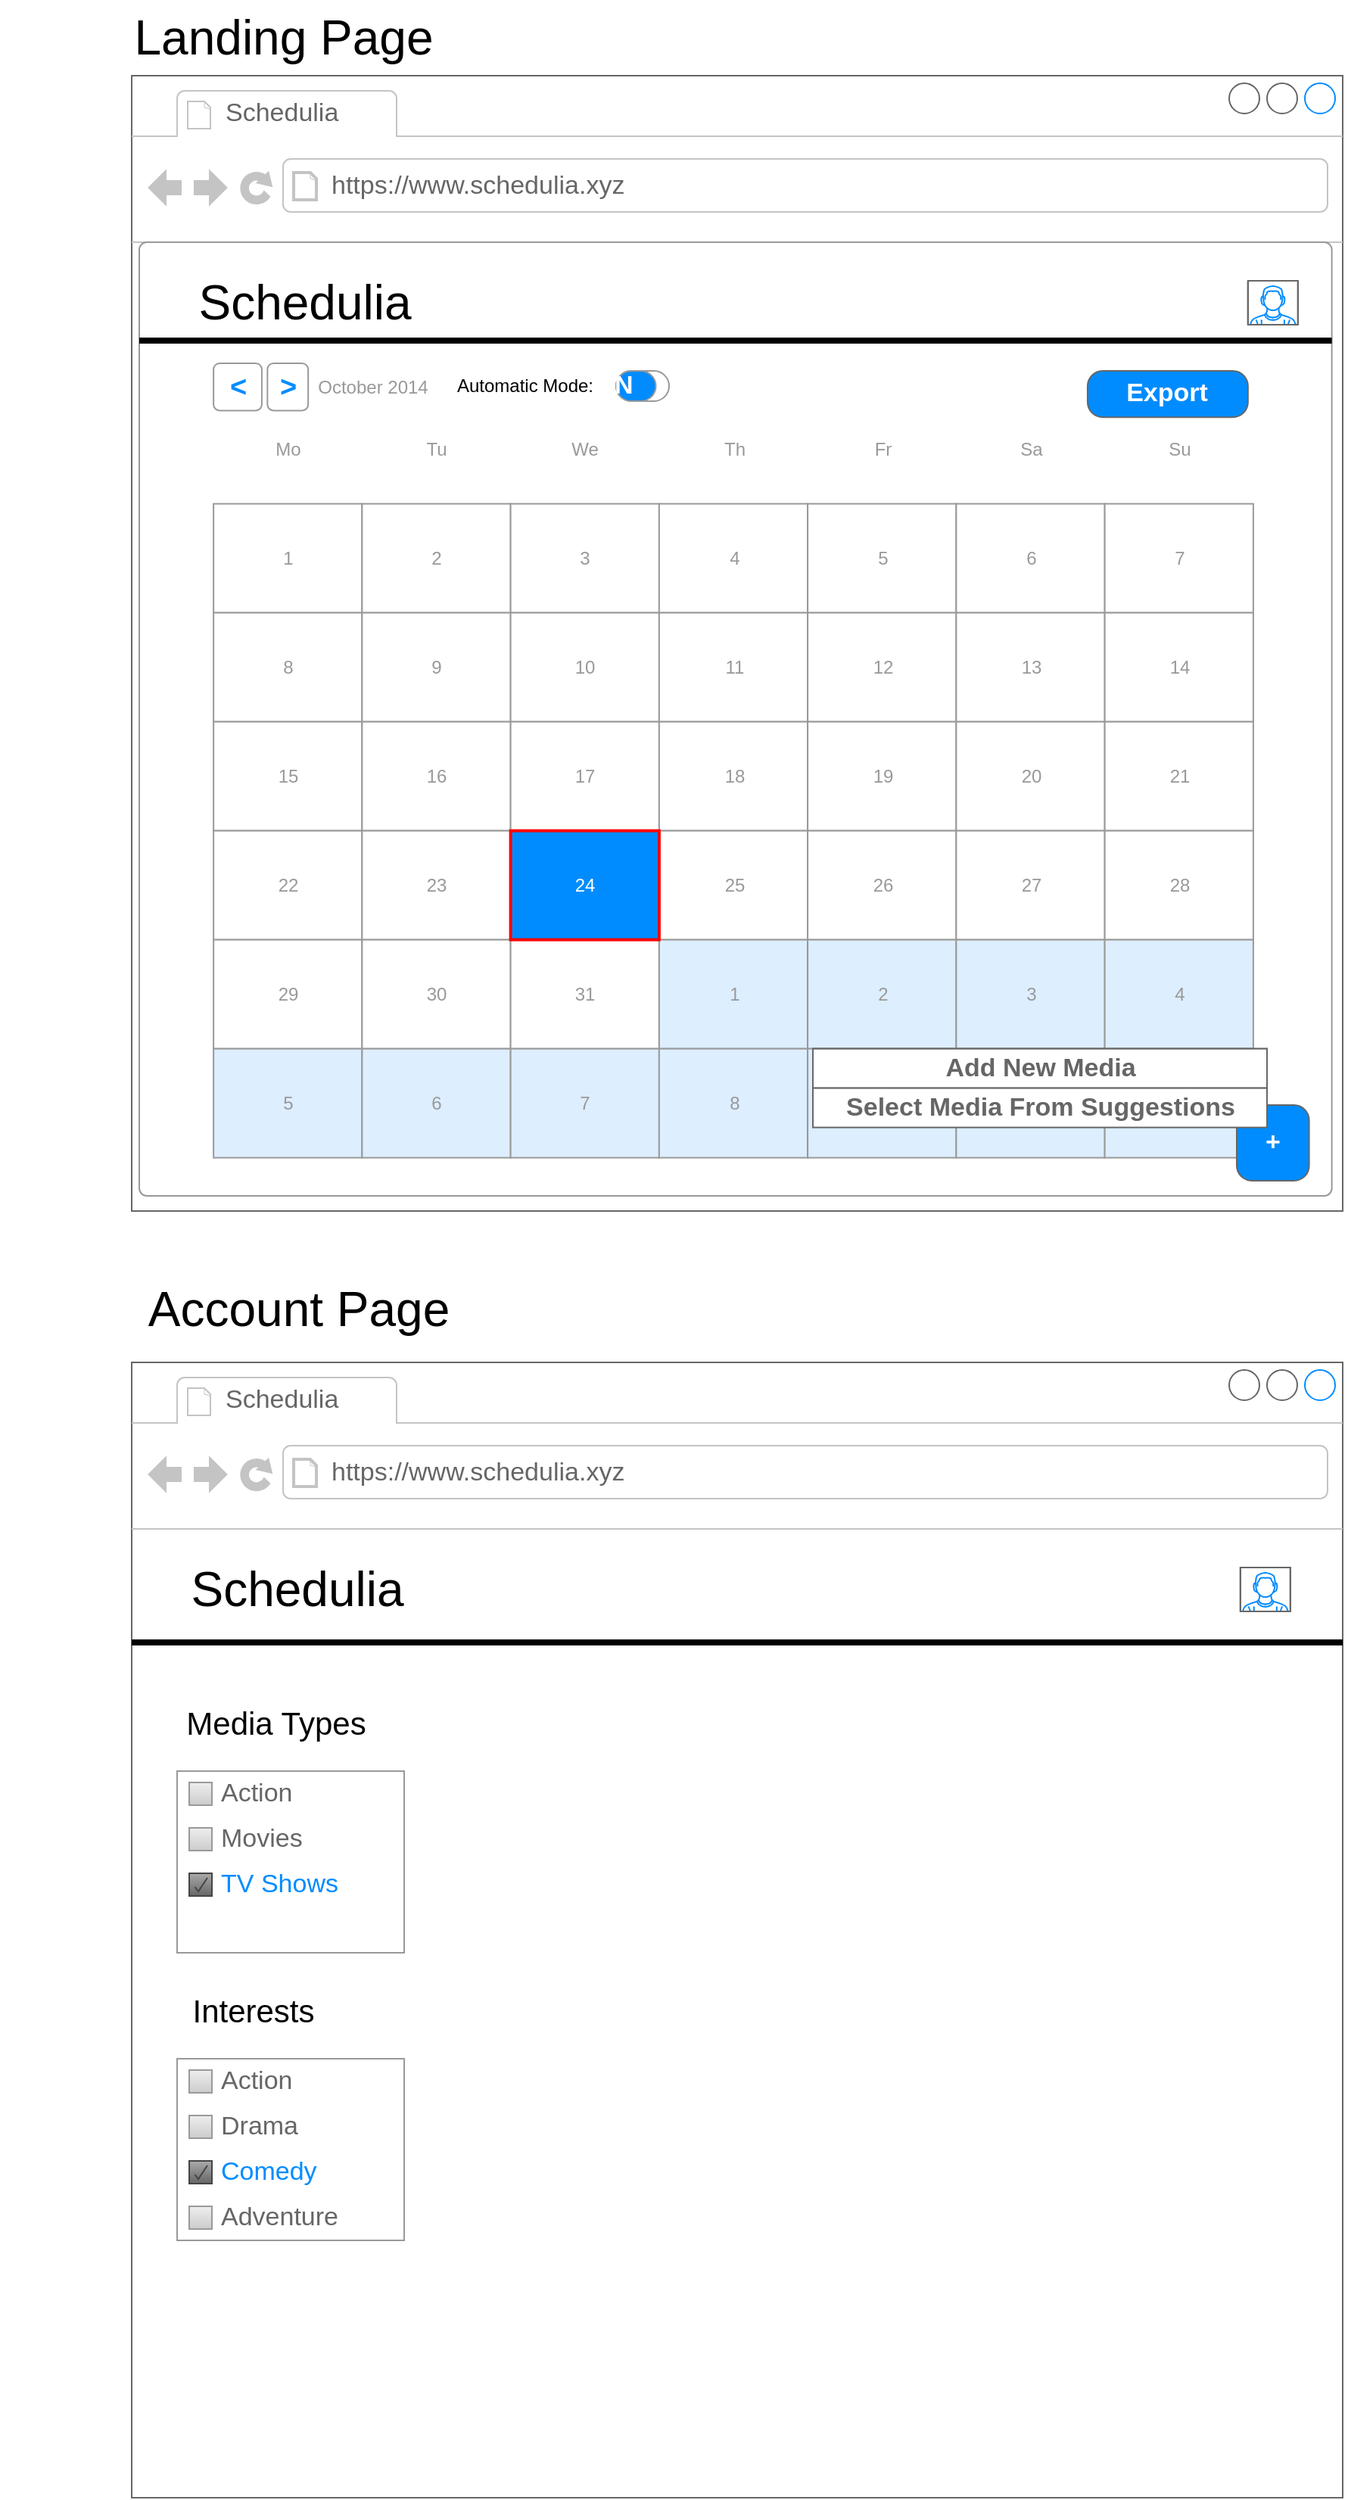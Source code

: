 <mxfile>
    <diagram id="PHjTdPl2fH39g4z5Hldb" name="Page-1">
        <mxGraphModel dx="3246" dy="897" grid="1" gridSize="10" guides="1" tooltips="1" connect="1" arrows="1" fold="1" page="1" pageScale="1" pageWidth="850" pageHeight="1100" math="0" shadow="0">
            <root>
                <mxCell id="0"/>
                <mxCell id="1" parent="0"/>
                <mxCell id="dAHod_WL6a9GCV79f9y0-3" value="" style="strokeWidth=1;shadow=0;dashed=0;align=center;html=1;shape=mxgraph.mockup.containers.browserWindow;rSize=0;strokeColor=#666666;strokeColor2=#008cff;strokeColor3=#c4c4c4;mainText=,;recursiveResize=0;" parent="1" vertex="1">
                    <mxGeometry x="-1600" y="60" width="800" height="750" as="geometry"/>
                </mxCell>
                <mxCell id="dAHod_WL6a9GCV79f9y0-70" value="" style="strokeWidth=1;shadow=0;dashed=0;align=center;html=1;shape=mxgraph.mockup.forms.rrect;rSize=5;strokeColor=#999999;fillColor=#ffffff;" parent="dAHod_WL6a9GCV79f9y0-3" vertex="1">
                    <mxGeometry x="5" y="110" width="787.81" height="630" as="geometry"/>
                </mxCell>
                <mxCell id="dAHod_WL6a9GCV79f9y0-71" value="October 2014" style="strokeWidth=1;shadow=0;dashed=0;align=center;html=1;shape=mxgraph.mockup.forms.anchor;fontColor=#999999;" parent="dAHod_WL6a9GCV79f9y0-70" vertex="1">
                    <mxGeometry x="-91.002" y="59.6" width="490.625" height="72" as="geometry"/>
                </mxCell>
                <mxCell id="dAHod_WL6a9GCV79f9y0-72" value="&lt;" style="strokeWidth=1;shadow=0;dashed=0;align=center;html=1;shape=mxgraph.mockup.forms.rrect;rSize=4;strokeColor=#999999;fontColor=#008cff;fontSize=19;fontStyle=1;" parent="dAHod_WL6a9GCV79f9y0-70" vertex="1">
                    <mxGeometry x="49.06" y="80" width="31.91" height="31.2" as="geometry"/>
                </mxCell>
                <mxCell id="dAHod_WL6a9GCV79f9y0-73" value="&gt;" style="strokeWidth=1;shadow=0;dashed=0;align=center;html=1;shape=mxgraph.mockup.forms.rrect;rSize=4;strokeColor=#999999;fontColor=#008cff;fontSize=19;fontStyle=1;" parent="dAHod_WL6a9GCV79f9y0-70" vertex="1">
                    <mxGeometry x="84.67" y="80" width="26.91" height="31.2" as="geometry"/>
                </mxCell>
                <mxCell id="dAHod_WL6a9GCV79f9y0-74" value="Mo" style="strokeWidth=1;shadow=0;dashed=0;align=center;html=1;shape=mxgraph.mockup.forms.anchor;fontColor=#999999;" parent="dAHod_WL6a9GCV79f9y0-70" vertex="1">
                    <mxGeometry x="49.062" y="100.8" width="98.125" height="72" as="geometry"/>
                </mxCell>
                <mxCell id="dAHod_WL6a9GCV79f9y0-75" value="Tu" style="strokeWidth=1;shadow=0;dashed=0;align=center;html=1;shape=mxgraph.mockup.forms.anchor;fontColor=#999999;" parent="dAHod_WL6a9GCV79f9y0-70" vertex="1">
                    <mxGeometry x="147.188" y="100.8" width="98.125" height="72" as="geometry"/>
                </mxCell>
                <mxCell id="dAHod_WL6a9GCV79f9y0-76" value="We" style="strokeWidth=1;shadow=0;dashed=0;align=center;html=1;shape=mxgraph.mockup.forms.anchor;fontColor=#999999;" parent="dAHod_WL6a9GCV79f9y0-70" vertex="1">
                    <mxGeometry x="245.312" y="100.8" width="98.125" height="72" as="geometry"/>
                </mxCell>
                <mxCell id="dAHod_WL6a9GCV79f9y0-77" value="Th" style="strokeWidth=1;shadow=0;dashed=0;align=center;html=1;shape=mxgraph.mockup.forms.anchor;fontColor=#999999;" parent="dAHod_WL6a9GCV79f9y0-70" vertex="1">
                    <mxGeometry x="343.438" y="100.8" width="98.125" height="72" as="geometry"/>
                </mxCell>
                <mxCell id="dAHod_WL6a9GCV79f9y0-78" value="Fr" style="strokeWidth=1;shadow=0;dashed=0;align=center;html=1;shape=mxgraph.mockup.forms.anchor;fontColor=#999999;" parent="dAHod_WL6a9GCV79f9y0-70" vertex="1">
                    <mxGeometry x="441.562" y="100.8" width="98.125" height="72" as="geometry"/>
                </mxCell>
                <mxCell id="dAHod_WL6a9GCV79f9y0-79" value="Sa" style="strokeWidth=1;shadow=0;dashed=0;align=center;html=1;shape=mxgraph.mockup.forms.anchor;fontColor=#999999;" parent="dAHod_WL6a9GCV79f9y0-70" vertex="1">
                    <mxGeometry x="539.688" y="100.8" width="98.125" height="72" as="geometry"/>
                </mxCell>
                <mxCell id="dAHod_WL6a9GCV79f9y0-80" value="Su" style="strokeWidth=1;shadow=0;dashed=0;align=center;html=1;shape=mxgraph.mockup.forms.anchor;fontColor=#999999;" parent="dAHod_WL6a9GCV79f9y0-70" vertex="1">
                    <mxGeometry x="637.812" y="100.8" width="98.125" height="72" as="geometry"/>
                </mxCell>
                <mxCell id="dAHod_WL6a9GCV79f9y0-81" value="1" style="strokeWidth=1;shadow=0;dashed=0;align=center;html=1;shape=mxgraph.mockup.forms.rrect;rSize=0;strokeColor=#999999;fontColor=#999999;" parent="dAHod_WL6a9GCV79f9y0-70" vertex="1">
                    <mxGeometry x="49.062" y="172.8" width="98.125" height="72" as="geometry"/>
                </mxCell>
                <mxCell id="dAHod_WL6a9GCV79f9y0-82" value="2" style="strokeWidth=1;shadow=0;dashed=0;align=center;html=1;shape=mxgraph.mockup.forms.rrect;rSize=0;strokeColor=#999999;fontColor=#999999;" parent="dAHod_WL6a9GCV79f9y0-70" vertex="1">
                    <mxGeometry x="147.188" y="172.8" width="98.125" height="72" as="geometry"/>
                </mxCell>
                <mxCell id="dAHod_WL6a9GCV79f9y0-83" value="3" style="strokeWidth=1;shadow=0;dashed=0;align=center;html=1;shape=mxgraph.mockup.forms.rrect;rSize=0;strokeColor=#999999;fontColor=#999999;" parent="dAHod_WL6a9GCV79f9y0-70" vertex="1">
                    <mxGeometry x="245.312" y="172.8" width="98.125" height="72" as="geometry"/>
                </mxCell>
                <mxCell id="dAHod_WL6a9GCV79f9y0-84" value="4" style="strokeWidth=1;shadow=0;dashed=0;align=center;html=1;shape=mxgraph.mockup.forms.rrect;rSize=0;strokeColor=#999999;fontColor=#999999;" parent="dAHod_WL6a9GCV79f9y0-70" vertex="1">
                    <mxGeometry x="343.438" y="172.8" width="98.125" height="72" as="geometry"/>
                </mxCell>
                <mxCell id="dAHod_WL6a9GCV79f9y0-85" value="5" style="strokeWidth=1;shadow=0;dashed=0;align=center;html=1;shape=mxgraph.mockup.forms.rrect;rSize=0;strokeColor=#999999;fontColor=#999999;" parent="dAHod_WL6a9GCV79f9y0-70" vertex="1">
                    <mxGeometry x="441.562" y="172.8" width="98.125" height="72" as="geometry"/>
                </mxCell>
                <mxCell id="dAHod_WL6a9GCV79f9y0-86" value="6" style="strokeWidth=1;shadow=0;dashed=0;align=center;html=1;shape=mxgraph.mockup.forms.rrect;rSize=0;strokeColor=#999999;fontColor=#999999;" parent="dAHod_WL6a9GCV79f9y0-70" vertex="1">
                    <mxGeometry x="539.688" y="172.8" width="98.125" height="72" as="geometry"/>
                </mxCell>
                <mxCell id="dAHod_WL6a9GCV79f9y0-87" value="7" style="strokeWidth=1;shadow=0;dashed=0;align=center;html=1;shape=mxgraph.mockup.forms.rrect;rSize=0;strokeColor=#999999;fontColor=#999999;" parent="dAHod_WL6a9GCV79f9y0-70" vertex="1">
                    <mxGeometry x="637.812" y="172.8" width="98.125" height="72" as="geometry"/>
                </mxCell>
                <mxCell id="dAHod_WL6a9GCV79f9y0-88" value="8" style="strokeWidth=1;shadow=0;dashed=0;align=center;html=1;shape=mxgraph.mockup.forms.rrect;rSize=0;strokeColor=#999999;fontColor=#999999;" parent="dAHod_WL6a9GCV79f9y0-70" vertex="1">
                    <mxGeometry x="49.062" y="244.8" width="98.125" height="72" as="geometry"/>
                </mxCell>
                <mxCell id="dAHod_WL6a9GCV79f9y0-89" value="9" style="strokeWidth=1;shadow=0;dashed=0;align=center;html=1;shape=mxgraph.mockup.forms.rrect;rSize=0;strokeColor=#999999;fontColor=#999999;" parent="dAHod_WL6a9GCV79f9y0-70" vertex="1">
                    <mxGeometry x="147.188" y="244.8" width="98.125" height="72" as="geometry"/>
                </mxCell>
                <mxCell id="dAHod_WL6a9GCV79f9y0-90" value="10" style="strokeWidth=1;shadow=0;dashed=0;align=center;html=1;shape=mxgraph.mockup.forms.rrect;rSize=0;strokeColor=#999999;fontColor=#999999;" parent="dAHod_WL6a9GCV79f9y0-70" vertex="1">
                    <mxGeometry x="245.312" y="244.8" width="98.125" height="72" as="geometry"/>
                </mxCell>
                <mxCell id="dAHod_WL6a9GCV79f9y0-91" value="11" style="strokeWidth=1;shadow=0;dashed=0;align=center;html=1;shape=mxgraph.mockup.forms.rrect;rSize=0;strokeColor=#999999;fontColor=#999999;" parent="dAHod_WL6a9GCV79f9y0-70" vertex="1">
                    <mxGeometry x="343.438" y="244.8" width="98.125" height="72" as="geometry"/>
                </mxCell>
                <mxCell id="dAHod_WL6a9GCV79f9y0-92" value="12" style="strokeWidth=1;shadow=0;dashed=0;align=center;html=1;shape=mxgraph.mockup.forms.rrect;rSize=0;strokeColor=#999999;fontColor=#999999;" parent="dAHod_WL6a9GCV79f9y0-70" vertex="1">
                    <mxGeometry x="441.562" y="244.8" width="98.125" height="72" as="geometry"/>
                </mxCell>
                <mxCell id="dAHod_WL6a9GCV79f9y0-93" value="13" style="strokeWidth=1;shadow=0;dashed=0;align=center;html=1;shape=mxgraph.mockup.forms.rrect;rSize=0;strokeColor=#999999;fontColor=#999999;" parent="dAHod_WL6a9GCV79f9y0-70" vertex="1">
                    <mxGeometry x="539.688" y="244.8" width="98.125" height="72" as="geometry"/>
                </mxCell>
                <mxCell id="dAHod_WL6a9GCV79f9y0-94" value="14" style="strokeWidth=1;shadow=0;dashed=0;align=center;html=1;shape=mxgraph.mockup.forms.rrect;rSize=0;strokeColor=#999999;fontColor=#999999;" parent="dAHod_WL6a9GCV79f9y0-70" vertex="1">
                    <mxGeometry x="637.812" y="244.8" width="98.125" height="72" as="geometry"/>
                </mxCell>
                <mxCell id="dAHod_WL6a9GCV79f9y0-95" value="15" style="strokeWidth=1;shadow=0;dashed=0;align=center;html=1;shape=mxgraph.mockup.forms.rrect;rSize=0;strokeColor=#999999;fontColor=#999999;" parent="dAHod_WL6a9GCV79f9y0-70" vertex="1">
                    <mxGeometry x="49.062" y="316.8" width="98.125" height="72" as="geometry"/>
                </mxCell>
                <mxCell id="dAHod_WL6a9GCV79f9y0-96" value="16" style="strokeWidth=1;shadow=0;dashed=0;align=center;html=1;shape=mxgraph.mockup.forms.rrect;rSize=0;strokeColor=#999999;fontColor=#999999;" parent="dAHod_WL6a9GCV79f9y0-70" vertex="1">
                    <mxGeometry x="147.188" y="316.8" width="98.125" height="72" as="geometry"/>
                </mxCell>
                <mxCell id="dAHod_WL6a9GCV79f9y0-97" value="17" style="strokeWidth=1;shadow=0;dashed=0;align=center;html=1;shape=mxgraph.mockup.forms.rrect;rSize=0;strokeColor=#999999;fontColor=#999999;" parent="dAHod_WL6a9GCV79f9y0-70" vertex="1">
                    <mxGeometry x="245.312" y="316.8" width="98.125" height="72" as="geometry"/>
                </mxCell>
                <mxCell id="dAHod_WL6a9GCV79f9y0-98" value="18" style="strokeWidth=1;shadow=0;dashed=0;align=center;html=1;shape=mxgraph.mockup.forms.rrect;rSize=0;strokeColor=#999999;fontColor=#999999;" parent="dAHod_WL6a9GCV79f9y0-70" vertex="1">
                    <mxGeometry x="343.438" y="316.8" width="98.125" height="72" as="geometry"/>
                </mxCell>
                <mxCell id="dAHod_WL6a9GCV79f9y0-99" value="19" style="strokeWidth=1;shadow=0;dashed=0;align=center;html=1;shape=mxgraph.mockup.forms.rrect;rSize=0;strokeColor=#999999;fontColor=#999999;" parent="dAHod_WL6a9GCV79f9y0-70" vertex="1">
                    <mxGeometry x="441.562" y="316.8" width="98.125" height="72" as="geometry"/>
                </mxCell>
                <mxCell id="dAHod_WL6a9GCV79f9y0-100" value="20" style="strokeWidth=1;shadow=0;dashed=0;align=center;html=1;shape=mxgraph.mockup.forms.rrect;rSize=0;strokeColor=#999999;fontColor=#999999;" parent="dAHod_WL6a9GCV79f9y0-70" vertex="1">
                    <mxGeometry x="539.688" y="316.8" width="98.125" height="72" as="geometry"/>
                </mxCell>
                <mxCell id="dAHod_WL6a9GCV79f9y0-101" value="21" style="strokeWidth=1;shadow=0;dashed=0;align=center;html=1;shape=mxgraph.mockup.forms.rrect;rSize=0;strokeColor=#999999;fontColor=#999999;" parent="dAHod_WL6a9GCV79f9y0-70" vertex="1">
                    <mxGeometry x="637.812" y="316.8" width="98.125" height="72" as="geometry"/>
                </mxCell>
                <mxCell id="dAHod_WL6a9GCV79f9y0-102" value="22" style="strokeWidth=1;shadow=0;dashed=0;align=center;html=1;shape=mxgraph.mockup.forms.rrect;rSize=0;strokeColor=#999999;fontColor=#999999;" parent="dAHod_WL6a9GCV79f9y0-70" vertex="1">
                    <mxGeometry x="49.062" y="388.8" width="98.125" height="72" as="geometry"/>
                </mxCell>
                <mxCell id="dAHod_WL6a9GCV79f9y0-103" value="23" style="strokeWidth=1;shadow=0;dashed=0;align=center;html=1;shape=mxgraph.mockup.forms.rrect;rSize=0;strokeColor=#999999;fontColor=#999999;" parent="dAHod_WL6a9GCV79f9y0-70" vertex="1">
                    <mxGeometry x="147.188" y="388.8" width="98.125" height="72" as="geometry"/>
                </mxCell>
                <mxCell id="dAHod_WL6a9GCV79f9y0-104" value="25" style="strokeWidth=1;shadow=0;dashed=0;align=center;html=1;shape=mxgraph.mockup.forms.rrect;rSize=0;strokeColor=#999999;fontColor=#999999;" parent="dAHod_WL6a9GCV79f9y0-70" vertex="1">
                    <mxGeometry x="343.438" y="388.8" width="98.125" height="72" as="geometry"/>
                </mxCell>
                <mxCell id="dAHod_WL6a9GCV79f9y0-105" value="26" style="strokeWidth=1;shadow=0;dashed=0;align=center;html=1;shape=mxgraph.mockup.forms.rrect;rSize=0;strokeColor=#999999;fontColor=#999999;" parent="dAHod_WL6a9GCV79f9y0-70" vertex="1">
                    <mxGeometry x="441.562" y="388.8" width="98.125" height="72" as="geometry"/>
                </mxCell>
                <mxCell id="dAHod_WL6a9GCV79f9y0-106" value="27" style="strokeWidth=1;shadow=0;dashed=0;align=center;html=1;shape=mxgraph.mockup.forms.rrect;rSize=0;strokeColor=#999999;fontColor=#999999;" parent="dAHod_WL6a9GCV79f9y0-70" vertex="1">
                    <mxGeometry x="539.688" y="388.8" width="98.125" height="72" as="geometry"/>
                </mxCell>
                <mxCell id="dAHod_WL6a9GCV79f9y0-107" value="28" style="strokeWidth=1;shadow=0;dashed=0;align=center;html=1;shape=mxgraph.mockup.forms.rrect;rSize=0;strokeColor=#999999;fontColor=#999999;" parent="dAHod_WL6a9GCV79f9y0-70" vertex="1">
                    <mxGeometry x="637.812" y="388.8" width="98.125" height="72" as="geometry"/>
                </mxCell>
                <mxCell id="dAHod_WL6a9GCV79f9y0-108" value="29" style="strokeWidth=1;shadow=0;dashed=0;align=center;html=1;shape=mxgraph.mockup.forms.rrect;rSize=0;strokeColor=#999999;fontColor=#999999;" parent="dAHod_WL6a9GCV79f9y0-70" vertex="1">
                    <mxGeometry x="49.062" y="460.8" width="98.125" height="72" as="geometry"/>
                </mxCell>
                <mxCell id="dAHod_WL6a9GCV79f9y0-109" value="30" style="strokeWidth=1;shadow=0;dashed=0;align=center;html=1;shape=mxgraph.mockup.forms.rrect;rSize=0;strokeColor=#999999;fontColor=#999999;" parent="dAHod_WL6a9GCV79f9y0-70" vertex="1">
                    <mxGeometry x="147.188" y="460.8" width="98.125" height="72" as="geometry"/>
                </mxCell>
                <mxCell id="dAHod_WL6a9GCV79f9y0-110" value="31" style="strokeWidth=1;shadow=0;dashed=0;align=center;html=1;shape=mxgraph.mockup.forms.rrect;rSize=0;strokeColor=#999999;fontColor=#999999;" parent="dAHod_WL6a9GCV79f9y0-70" vertex="1">
                    <mxGeometry x="245.312" y="460.8" width="98.125" height="72" as="geometry"/>
                </mxCell>
                <mxCell id="dAHod_WL6a9GCV79f9y0-111" value="1" style="strokeWidth=1;shadow=0;dashed=0;align=center;html=1;shape=mxgraph.mockup.forms.rrect;rSize=0;strokeColor=#999999;fontColor=#999999;fillColor=#ddeeff;" parent="dAHod_WL6a9GCV79f9y0-70" vertex="1">
                    <mxGeometry x="343.438" y="460.8" width="98.125" height="72" as="geometry"/>
                </mxCell>
                <mxCell id="dAHod_WL6a9GCV79f9y0-112" value="2" style="strokeWidth=1;shadow=0;dashed=0;align=center;html=1;shape=mxgraph.mockup.forms.rrect;rSize=0;strokeColor=#999999;fontColor=#999999;fillColor=#ddeeff;" parent="dAHod_WL6a9GCV79f9y0-70" vertex="1">
                    <mxGeometry x="441.562" y="460.8" width="98.125" height="72" as="geometry"/>
                </mxCell>
                <mxCell id="dAHod_WL6a9GCV79f9y0-113" value="3" style="strokeWidth=1;shadow=0;dashed=0;align=center;html=1;shape=mxgraph.mockup.forms.rrect;rSize=0;strokeColor=#999999;fontColor=#999999;fillColor=#ddeeff;" parent="dAHod_WL6a9GCV79f9y0-70" vertex="1">
                    <mxGeometry x="539.688" y="460.8" width="98.125" height="72" as="geometry"/>
                </mxCell>
                <mxCell id="dAHod_WL6a9GCV79f9y0-114" value="4" style="strokeWidth=1;shadow=0;dashed=0;align=center;html=1;shape=mxgraph.mockup.forms.rrect;rSize=0;strokeColor=#999999;fontColor=#999999;fillColor=#ddeeff;" parent="dAHod_WL6a9GCV79f9y0-70" vertex="1">
                    <mxGeometry x="637.812" y="460.8" width="98.125" height="72" as="geometry"/>
                </mxCell>
                <mxCell id="dAHod_WL6a9GCV79f9y0-115" value="5" style="strokeWidth=1;shadow=0;dashed=0;align=center;html=1;shape=mxgraph.mockup.forms.rrect;rSize=0;strokeColor=#999999;fontColor=#999999;fillColor=#ddeeff;" parent="dAHod_WL6a9GCV79f9y0-70" vertex="1">
                    <mxGeometry x="49.062" y="532.8" width="98.125" height="72" as="geometry"/>
                </mxCell>
                <mxCell id="dAHod_WL6a9GCV79f9y0-116" value="6" style="strokeWidth=1;shadow=0;dashed=0;align=center;html=1;shape=mxgraph.mockup.forms.rrect;rSize=0;strokeColor=#999999;fontColor=#999999;fillColor=#ddeeff;" parent="dAHod_WL6a9GCV79f9y0-70" vertex="1">
                    <mxGeometry x="147.188" y="532.8" width="98.125" height="72" as="geometry"/>
                </mxCell>
                <mxCell id="dAHod_WL6a9GCV79f9y0-117" value="7" style="strokeWidth=1;shadow=0;dashed=0;align=center;html=1;shape=mxgraph.mockup.forms.rrect;rSize=0;strokeColor=#999999;fontColor=#999999;fillColor=#ddeeff;" parent="dAHod_WL6a9GCV79f9y0-70" vertex="1">
                    <mxGeometry x="245.312" y="532.8" width="98.125" height="72" as="geometry"/>
                </mxCell>
                <mxCell id="dAHod_WL6a9GCV79f9y0-118" value="8" style="strokeWidth=1;shadow=0;dashed=0;align=center;html=1;shape=mxgraph.mockup.forms.rrect;rSize=0;strokeColor=#999999;fontColor=#999999;fillColor=#ddeeff;" parent="dAHod_WL6a9GCV79f9y0-70" vertex="1">
                    <mxGeometry x="343.438" y="532.8" width="98.125" height="72" as="geometry"/>
                </mxCell>
                <mxCell id="dAHod_WL6a9GCV79f9y0-119" value="9" style="strokeWidth=1;shadow=0;dashed=0;align=center;html=1;shape=mxgraph.mockup.forms.rrect;rSize=0;strokeColor=#999999;fontColor=#999999;fillColor=#ddeeff;" parent="dAHod_WL6a9GCV79f9y0-70" vertex="1">
                    <mxGeometry x="441.562" y="532.8" width="98.125" height="72" as="geometry"/>
                </mxCell>
                <mxCell id="dAHod_WL6a9GCV79f9y0-120" value="10" style="strokeWidth=1;shadow=0;dashed=0;align=center;html=1;shape=mxgraph.mockup.forms.rrect;rSize=0;strokeColor=#999999;fontColor=#999999;fillColor=#ddeeff;" parent="dAHod_WL6a9GCV79f9y0-70" vertex="1">
                    <mxGeometry x="539.688" y="532.8" width="98.125" height="72" as="geometry"/>
                </mxCell>
                <mxCell id="dAHod_WL6a9GCV79f9y0-121" value="11" style="strokeWidth=1;shadow=0;dashed=0;align=center;html=1;shape=mxgraph.mockup.forms.rrect;rSize=0;strokeColor=#999999;fontColor=#999999;fillColor=#ddeeff;" parent="dAHod_WL6a9GCV79f9y0-70" vertex="1">
                    <mxGeometry x="637.812" y="532.8" width="98.125" height="72" as="geometry"/>
                </mxCell>
                <mxCell id="dAHod_WL6a9GCV79f9y0-122" value="24" style="strokeWidth=1;shadow=0;dashed=0;align=center;html=1;shape=mxgraph.mockup.forms.rrect;rSize=0;strokeColor=#ff0000;fontColor=#ffffff;strokeWidth=2;fillColor=#008cff;" parent="dAHod_WL6a9GCV79f9y0-70" vertex="1">
                    <mxGeometry x="245.312" y="388.8" width="98.125" height="72" as="geometry"/>
                </mxCell>
                <mxCell id="dAHod_WL6a9GCV79f9y0-69" value="Automatic Mode:" style="text;html=1;strokeColor=none;fillColor=none;align=center;verticalAlign=middle;whiteSpace=wrap;rounded=0;" parent="dAHod_WL6a9GCV79f9y0-70" vertex="1">
                    <mxGeometry x="205" y="80" width="100" height="30" as="geometry"/>
                </mxCell>
                <mxCell id="dAHod_WL6a9GCV79f9y0-60" value="ON" style="strokeWidth=1;shadow=0;dashed=0;align=center;html=1;shape=mxgraph.mockup.buttons.onOffButton;gradientColor=none;strokeColor=#999999;buttonState=on;fillColor2=#008cff;fontColor=#ffffff;fontSize=17;mainText=;spacingRight=40;fontStyle=1;" parent="dAHod_WL6a9GCV79f9y0-70" vertex="1">
                    <mxGeometry x="315" y="85" width="35" height="20" as="geometry"/>
                </mxCell>
                <mxCell id="dAHod_WL6a9GCV79f9y0-123" value="+" style="strokeWidth=1;shadow=0;dashed=0;align=center;html=1;shape=mxgraph.mockup.buttons.button;strokeColor=#666666;fontColor=#ffffff;mainText=;buttonStyle=round;fontSize=17;fontStyle=1;fillColor=#008cff;whiteSpace=wrap;" parent="dAHod_WL6a9GCV79f9y0-70" vertex="1">
                    <mxGeometry x="725" y="570" width="47.81" height="50" as="geometry"/>
                </mxCell>
                <mxCell id="4MM3qSH1iIxZpQqLXLsO-1" value="&lt;font style=&quot;font-size: 32px;&quot;&gt;Schedulia&lt;/font&gt;" style="text;html=1;strokeColor=none;fillColor=none;align=center;verticalAlign=middle;whiteSpace=wrap;rounded=0;" parent="dAHod_WL6a9GCV79f9y0-70" vertex="1">
                    <mxGeometry y="10" width="219.03" height="60" as="geometry"/>
                </mxCell>
                <mxCell id="4MM3qSH1iIxZpQqLXLsO-2" value="" style="verticalLabelPosition=bottom;shadow=0;dashed=0;align=center;html=1;verticalAlign=top;strokeWidth=1;shape=mxgraph.mockup.containers.userMale;strokeColor=#666666;strokeColor2=#008cff;fontSize=32;" parent="dAHod_WL6a9GCV79f9y0-70" vertex="1">
                    <mxGeometry x="732.41" y="25.5" width="33" height="29" as="geometry"/>
                </mxCell>
                <mxCell id="4MM3qSH1iIxZpQqLXLsO-7" value="" style="strokeWidth=1;shadow=0;dashed=0;align=center;html=1;shape=mxgraph.mockup.containers.rrect;rSize=0;strokeColor=#666666;fontSize=32;" parent="dAHod_WL6a9GCV79f9y0-70" vertex="1">
                    <mxGeometry x="445" y="532.8" width="300" height="50" as="geometry"/>
                </mxCell>
                <mxCell id="4MM3qSH1iIxZpQqLXLsO-8" value="Add New Media" style="strokeColor=inherit;fillColor=inherit;gradientColor=inherit;strokeWidth=1;shadow=0;dashed=0;align=center;html=1;shape=mxgraph.mockup.containers.rrect;rSize=0;fontSize=17;fontColor=#666666;fontStyle=1;resizeWidth=1;" parent="4MM3qSH1iIxZpQqLXLsO-7" vertex="1">
                    <mxGeometry width="300" height="26" relative="1" as="geometry"/>
                </mxCell>
                <mxCell id="4MM3qSH1iIxZpQqLXLsO-9" value="Select Media From Suggestions" style="strokeColor=inherit;fillColor=inherit;gradientColor=inherit;strokeWidth=1;shadow=0;dashed=0;align=center;html=1;shape=mxgraph.mockup.containers.rrect;rSize=0;fontSize=17;fontColor=#666666;fontStyle=1;resizeWidth=1;" parent="4MM3qSH1iIxZpQqLXLsO-7" vertex="1">
                    <mxGeometry width="300" height="26" relative="1" as="geometry">
                        <mxPoint y="26" as="offset"/>
                    </mxGeometry>
                </mxCell>
                <mxCell id="4MM3qSH1iIxZpQqLXLsO-12" value="Export" style="strokeWidth=1;shadow=0;dashed=0;align=center;html=1;shape=mxgraph.mockup.buttons.button;strokeColor=#666666;fontColor=#ffffff;mainText=;buttonStyle=round;fontSize=17;fontStyle=1;fillColor=#008cff;whiteSpace=wrap;" parent="dAHod_WL6a9GCV79f9y0-70" vertex="1">
                    <mxGeometry x="626.47" y="85" width="105.94" height="30.6" as="geometry"/>
                </mxCell>
                <mxCell id="4MM3qSH1iIxZpQqLXLsO-112" value="" style="line;strokeWidth=4;html=1;perimeter=backbonePerimeter;points=[];outlineConnect=0;fontSize=21;" parent="dAHod_WL6a9GCV79f9y0-70" vertex="1">
                    <mxGeometry y="60" width="787.81" height="10" as="geometry"/>
                </mxCell>
                <mxCell id="dAHod_WL6a9GCV79f9y0-4" value="Schedulia" style="strokeWidth=1;shadow=0;dashed=0;align=center;html=1;shape=mxgraph.mockup.containers.anchor;fontSize=17;fontColor=#666666;align=left;" parent="dAHod_WL6a9GCV79f9y0-3" vertex="1">
                    <mxGeometry x="60" y="12" width="110" height="26" as="geometry"/>
                </mxCell>
                <mxCell id="dAHod_WL6a9GCV79f9y0-5" value="https://www.schedulia.xyz" style="strokeWidth=1;shadow=0;dashed=0;align=center;html=1;shape=mxgraph.mockup.containers.anchor;rSize=0;fontSize=17;fontColor=#666666;align=left;" parent="dAHod_WL6a9GCV79f9y0-3" vertex="1">
                    <mxGeometry x="130" y="60" width="250" height="26" as="geometry"/>
                </mxCell>
                <mxCell id="4MM3qSH1iIxZpQqLXLsO-3" value="Landing Page" style="text;html=1;align=center;verticalAlign=middle;resizable=0;points=[];autosize=1;strokeColor=none;fillColor=none;fontSize=32;" parent="1" vertex="1">
                    <mxGeometry x="-1610" y="10" width="220" height="50" as="geometry"/>
                </mxCell>
                <mxCell id="4MM3qSH1iIxZpQqLXLsO-13" value="" style="strokeWidth=1;shadow=0;dashed=0;align=center;html=1;shape=mxgraph.mockup.containers.browserWindow;rSize=0;strokeColor=#666666;strokeColor2=#008cff;strokeColor3=#c4c4c4;mainText=,;recursiveResize=0;" parent="1" vertex="1">
                    <mxGeometry x="-1600" y="910" width="800" height="750" as="geometry"/>
                </mxCell>
                <mxCell id="4MM3qSH1iIxZpQqLXLsO-76" value="Schedulia" style="strokeWidth=1;shadow=0;dashed=0;align=center;html=1;shape=mxgraph.mockup.containers.anchor;fontSize=17;fontColor=#666666;align=left;" parent="4MM3qSH1iIxZpQqLXLsO-13" vertex="1">
                    <mxGeometry x="60" y="12" width="110" height="26" as="geometry"/>
                </mxCell>
                <mxCell id="4MM3qSH1iIxZpQqLXLsO-77" value="https://www.schedulia.xyz" style="strokeWidth=1;shadow=0;dashed=0;align=center;html=1;shape=mxgraph.mockup.containers.anchor;rSize=0;fontSize=17;fontColor=#666666;align=left;" parent="4MM3qSH1iIxZpQqLXLsO-13" vertex="1">
                    <mxGeometry x="130" y="60" width="250" height="26" as="geometry"/>
                </mxCell>
                <mxCell id="4MM3qSH1iIxZpQqLXLsO-88" value="&lt;font style=&quot;font-size: 32px;&quot;&gt;Schedulia&lt;/font&gt;" style="text;html=1;strokeColor=none;fillColor=none;align=center;verticalAlign=middle;whiteSpace=wrap;rounded=0;" parent="4MM3qSH1iIxZpQqLXLsO-13" vertex="1">
                    <mxGeometry y="120" width="219.03" height="60" as="geometry"/>
                </mxCell>
                <mxCell id="4MM3qSH1iIxZpQqLXLsO-89" value="" style="verticalLabelPosition=bottom;shadow=0;dashed=0;align=center;html=1;verticalAlign=top;strokeWidth=1;shape=mxgraph.mockup.containers.userMale;strokeColor=#666666;strokeColor2=#008cff;fontSize=32;" parent="4MM3qSH1iIxZpQqLXLsO-13" vertex="1">
                    <mxGeometry x="732.41" y="135.5" width="33" height="29" as="geometry"/>
                </mxCell>
                <mxCell id="4MM3qSH1iIxZpQqLXLsO-92" value="&lt;font style=&quot;font-size: 21px&quot;&gt;Media Types&lt;/font&gt;" style="text;html=1;align=center;verticalAlign=middle;resizable=0;points=[];autosize=1;strokeColor=none;fillColor=none;fontSize=32;" parent="4MM3qSH1iIxZpQqLXLsO-13" vertex="1">
                    <mxGeometry x="30" y="210" width="130" height="50" as="geometry"/>
                </mxCell>
                <mxCell id="4MM3qSH1iIxZpQqLXLsO-107" value="" style="strokeWidth=1;shadow=0;dashed=0;align=center;html=1;shape=mxgraph.mockup.forms.rrect;rSize=0;strokeColor=#999999;fillColor=#ffffff;recursiveResize=0;fontSize=21;" parent="4MM3qSH1iIxZpQqLXLsO-13" vertex="1">
                    <mxGeometry x="30" y="270" width="150" height="120" as="geometry"/>
                </mxCell>
                <mxCell id="4MM3qSH1iIxZpQqLXLsO-108" value="Action" style="strokeWidth=1;shadow=0;dashed=0;align=center;html=1;shape=mxgraph.mockup.forms.rrect;rSize=0;fillColor=#eeeeee;strokeColor=#999999;gradientColor=#cccccc;align=left;spacingLeft=4;fontSize=17;fontColor=#666666;labelPosition=right;" parent="4MM3qSH1iIxZpQqLXLsO-107" vertex="1">
                    <mxGeometry x="8" y="7.5" width="15" height="15" as="geometry"/>
                </mxCell>
                <mxCell id="4MM3qSH1iIxZpQqLXLsO-109" value="Movies" style="strokeWidth=1;shadow=0;dashed=0;align=center;html=1;shape=mxgraph.mockup.forms.rrect;rSize=0;fillColor=#eeeeee;strokeColor=#999999;gradientColor=#cccccc;align=left;spacingLeft=4;fontSize=17;fontColor=#666666;labelPosition=right;" parent="4MM3qSH1iIxZpQqLXLsO-107" vertex="1">
                    <mxGeometry x="8" y="37.5" width="15" height="15" as="geometry"/>
                </mxCell>
                <mxCell id="4MM3qSH1iIxZpQqLXLsO-110" value="TV Shows" style="strokeWidth=1;shadow=0;dashed=0;align=center;html=1;shape=mxgraph.mockup.forms.checkbox;rSize=0;resizable=0;fillColor=#aaaaaa;strokeColor=#444444;gradientColor=#666666;align=left;spacingLeft=4;fontSize=17;fontColor=#008cff;labelPosition=right;" parent="4MM3qSH1iIxZpQqLXLsO-107" vertex="1">
                    <mxGeometry x="8" y="67.5" width="15" height="15" as="geometry"/>
                </mxCell>
                <mxCell id="4MM3qSH1iIxZpQqLXLsO-113" value="" style="line;strokeWidth=4;html=1;perimeter=backbonePerimeter;points=[];outlineConnect=0;fontSize=21;" parent="4MM3qSH1iIxZpQqLXLsO-13" vertex="1">
                    <mxGeometry y="180" width="800" height="10" as="geometry"/>
                </mxCell>
                <mxCell id="2" value="&lt;font style=&quot;font-size: 21px;&quot;&gt;Interests&lt;/font&gt;" style="text;html=1;align=center;verticalAlign=middle;resizable=0;points=[];autosize=1;strokeColor=none;fillColor=none;fontSize=32;" vertex="1" parent="4MM3qSH1iIxZpQqLXLsO-13">
                    <mxGeometry x="30" y="400" width="100" height="50" as="geometry"/>
                </mxCell>
                <mxCell id="3" value="" style="strokeWidth=1;shadow=0;dashed=0;align=center;html=1;shape=mxgraph.mockup.forms.rrect;rSize=0;strokeColor=#999999;fillColor=#ffffff;recursiveResize=0;fontSize=21;" vertex="1" parent="4MM3qSH1iIxZpQqLXLsO-13">
                    <mxGeometry x="30" y="460" width="150" height="120" as="geometry"/>
                </mxCell>
                <mxCell id="4" value="Action" style="strokeWidth=1;shadow=0;dashed=0;align=center;html=1;shape=mxgraph.mockup.forms.rrect;rSize=0;fillColor=#eeeeee;strokeColor=#999999;gradientColor=#cccccc;align=left;spacingLeft=4;fontSize=17;fontColor=#666666;labelPosition=right;" vertex="1" parent="3">
                    <mxGeometry x="8" y="7.5" width="15" height="15" as="geometry"/>
                </mxCell>
                <mxCell id="5" value="Drama" style="strokeWidth=1;shadow=0;dashed=0;align=center;html=1;shape=mxgraph.mockup.forms.rrect;rSize=0;fillColor=#eeeeee;strokeColor=#999999;gradientColor=#cccccc;align=left;spacingLeft=4;fontSize=17;fontColor=#666666;labelPosition=right;" vertex="1" parent="3">
                    <mxGeometry x="8" y="37.5" width="15" height="15" as="geometry"/>
                </mxCell>
                <mxCell id="6" value="Comedy" style="strokeWidth=1;shadow=0;dashed=0;align=center;html=1;shape=mxgraph.mockup.forms.checkbox;rSize=0;resizable=0;fillColor=#aaaaaa;strokeColor=#444444;gradientColor=#666666;align=left;spacingLeft=4;fontSize=17;fontColor=#008cff;labelPosition=right;" vertex="1" parent="3">
                    <mxGeometry x="8" y="67.5" width="15" height="15" as="geometry"/>
                </mxCell>
                <mxCell id="7" value="Adventure" style="strokeWidth=1;shadow=0;dashed=0;align=center;html=1;shape=mxgraph.mockup.forms.rrect;rSize=0;fillColor=#eeeeee;strokeColor=#999999;gradientColor=#cccccc;align=left;spacingLeft=4;fontSize=17;fontColor=#666666;labelPosition=right;" vertex="1" parent="3">
                    <mxGeometry x="8" y="97.5" width="15" height="15" as="geometry"/>
                </mxCell>
                <mxCell id="4MM3qSH1iIxZpQqLXLsO-78" value="Account Page" style="text;html=1;align=center;verticalAlign=middle;resizable=0;points=[];autosize=1;strokeColor=none;fillColor=none;fontSize=32;" parent="1" vertex="1">
                    <mxGeometry x="-1600" y="850" width="220" height="50" as="geometry"/>
                </mxCell>
            </root>
        </mxGraphModel>
    </diagram>
</mxfile>